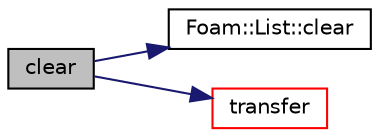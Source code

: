 digraph "clear"
{
  bgcolor="transparent";
  edge [fontname="Helvetica",fontsize="10",labelfontname="Helvetica",labelfontsize="10"];
  node [fontname="Helvetica",fontsize="10",shape=record];
  rankdir="LR";
  Node495 [label="clear",height=0.2,width=0.4,color="black", fillcolor="grey75", style="filled", fontcolor="black"];
  Node495 -> Node496 [color="midnightblue",fontsize="10",style="solid",fontname="Helvetica"];
  Node496 [label="Foam::List::clear",height=0.2,width=0.4,color="black",URL="$a26833.html#ac8bb3912a3ce86b15842e79d0b421204",tooltip="Clear the list, i.e. set size to zero. "];
  Node495 -> Node497 [color="midnightblue",fontsize="10",style="solid",fontname="Helvetica"];
  Node497 [label="transfer",height=0.2,width=0.4,color="red",URL="$a22445.html#ad5680dfc82538bd35d8126973ad4f681",tooltip="Transfer the contents of the argument CompactListList. "];
}
